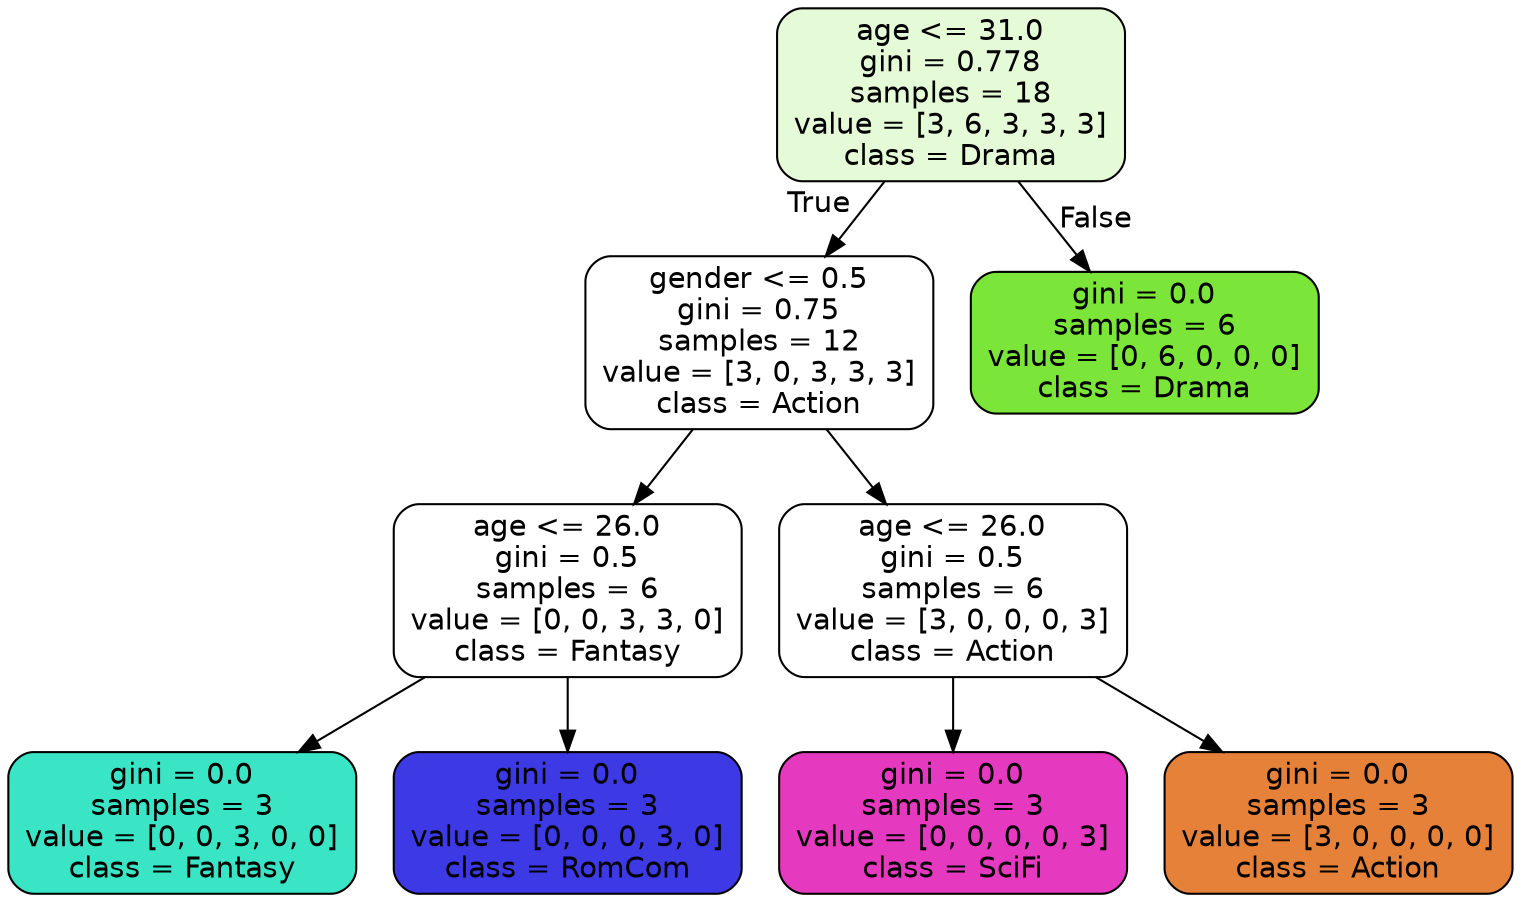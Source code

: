 digraph Tree {
node [shape=box, style="filled, rounded", color="black", fontname=helvetica] ;
edge [fontname=helvetica] ;
0 [label="age <= 31.0\ngini = 0.778\nsamples = 18\nvalue = [3, 6, 3, 3, 3]\nclass = Drama", fillcolor="#e5fad7"] ;
1 [label="gender <= 0.5\ngini = 0.75\nsamples = 12\nvalue = [3, 0, 3, 3, 3]\nclass = Action", fillcolor="#ffffff"] ;
0 -> 1 [labeldistance=2.5, labelangle=45, headlabel="True"] ;
2 [label="age <= 26.0\ngini = 0.5\nsamples = 6\nvalue = [0, 0, 3, 3, 0]\nclass = Fantasy", fillcolor="#ffffff"] ;
1 -> 2 ;
3 [label="gini = 0.0\nsamples = 3\nvalue = [0, 0, 3, 0, 0]\nclass = Fantasy", fillcolor="#39e5c5"] ;
2 -> 3 ;
4 [label="gini = 0.0\nsamples = 3\nvalue = [0, 0, 0, 3, 0]\nclass = RomCom", fillcolor="#3c39e5"] ;
2 -> 4 ;
5 [label="age <= 26.0\ngini = 0.5\nsamples = 6\nvalue = [3, 0, 0, 0, 3]\nclass = Action", fillcolor="#ffffff"] ;
1 -> 5 ;
6 [label="gini = 0.0\nsamples = 3\nvalue = [0, 0, 0, 0, 3]\nclass = SciFi", fillcolor="#e539c0"] ;
5 -> 6 ;
7 [label="gini = 0.0\nsamples = 3\nvalue = [3, 0, 0, 0, 0]\nclass = Action", fillcolor="#e58139"] ;
5 -> 7 ;
8 [label="gini = 0.0\nsamples = 6\nvalue = [0, 6, 0, 0, 0]\nclass = Drama", fillcolor="#7be539"] ;
0 -> 8 [labeldistance=2.5, labelangle=-45, headlabel="False"] ;
}